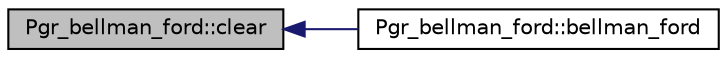 digraph "Pgr_bellman_ford::clear"
{
  edge [fontname="Helvetica",fontsize="10",labelfontname="Helvetica",labelfontsize="10"];
  node [fontname="Helvetica",fontsize="10",shape=record];
  rankdir="LR";
  Node28 [label="Pgr_bellman_ford::clear",height=0.2,width=0.4,color="black", fillcolor="grey75", style="filled", fontcolor="black"];
  Node28 -> Node29 [dir="back",color="midnightblue",fontsize="10",style="solid",fontname="Helvetica"];
  Node29 [label="Pgr_bellman_ford::bellman_ford",height=0.2,width=0.4,color="black", fillcolor="white", style="filled",URL="$classPgr__bellman__ford.html#a55b69b28e979ea0ee5213a4fbff51808",tooltip="BellmanFord 1 to many. "];
}
